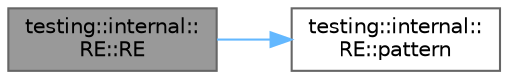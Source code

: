 digraph "testing::internal::RE::RE"
{
 // LATEX_PDF_SIZE
  bgcolor="transparent";
  edge [fontname=Helvetica,fontsize=10,labelfontname=Helvetica,labelfontsize=10];
  node [fontname=Helvetica,fontsize=10,shape=box,height=0.2,width=0.4];
  rankdir="LR";
  Node1 [id="Node000001",label="testing::internal::\lRE::RE",height=0.2,width=0.4,color="gray40", fillcolor="grey60", style="filled", fontcolor="black",tooltip=" "];
  Node1 -> Node2 [id="edge1_Node000001_Node000002",color="steelblue1",style="solid",tooltip=" "];
  Node2 [id="Node000002",label="testing::internal::\lRE::pattern",height=0.2,width=0.4,color="grey40", fillcolor="white", style="filled",URL="$classtesting_1_1internal_1_1_r_e.html#a755aa35fb49255d8d17bd5451cdedc5e",tooltip=" "];
}

